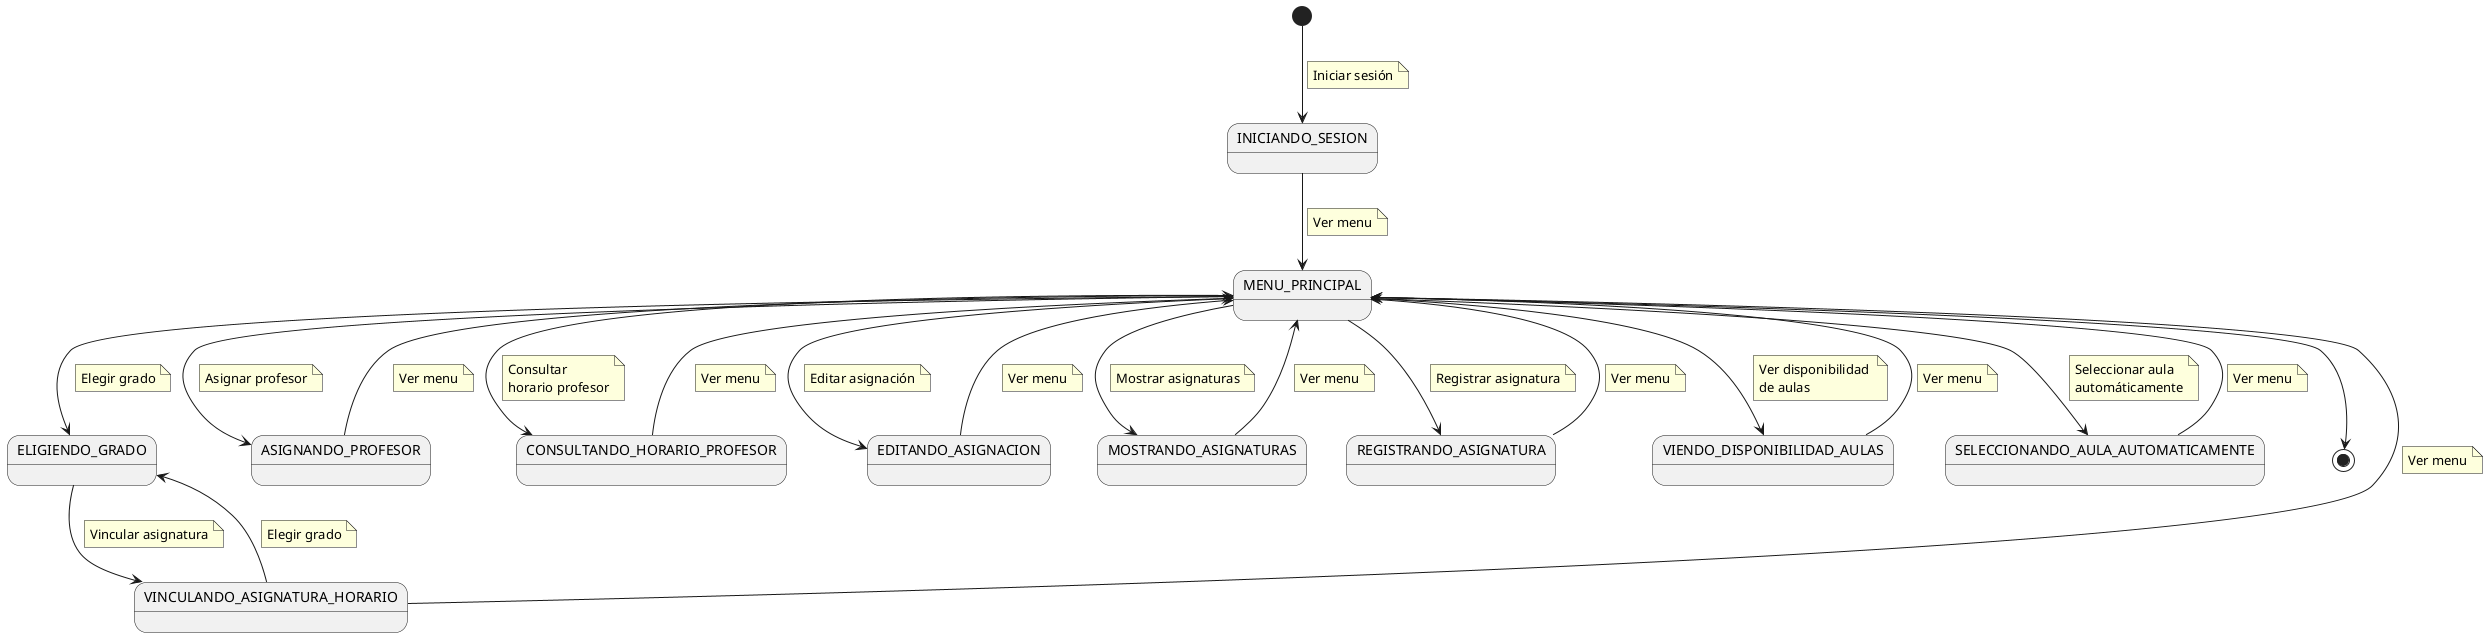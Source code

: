 @startuml
[*] --> INICIANDO_SESION
    note on link
        Iniciar sesión
    end note
INICIANDO_SESION --> MENU_PRINCIPAL
    note on link
        Ver menu
    end note
MENU_PRINCIPAL --> ELIGIENDO_GRADO
    note on link
        Elegir grado
    end note
ELIGIENDO_GRADO --> VINCULANDO_ASIGNATURA_HORARIO
    note on link
        Vincular asignatura
    end note
VINCULANDO_ASIGNATURA_HORARIO --> ELIGIENDO_GRADO
    note on link
        Elegir grado
    end note
VINCULANDO_ASIGNATURA_HORARIO --> MENU_PRINCIPAL
    note on link
        Ver menu
    end note
MENU_PRINCIPAL --> ASIGNANDO_PROFESOR
    note on link
        Asignar profesor
    end note
ASIGNANDO_PROFESOR --> MENU_PRINCIPAL
    note on link
        Ver menu
    end note

MENU_PRINCIPAL --> CONSULTANDO_HORARIO_PROFESOR
    note on link
        Consultar 
        horario profesor
    end note

CONSULTANDO_HORARIO_PROFESOR --> MENU_PRINCIPAL
    note on link
        Ver menu
    end note

MENU_PRINCIPAL --> EDITANDO_ASIGNACION
    note on link
        Editar asignación
    end note

EDITANDO_ASIGNACION --> MENU_PRINCIPAL
    note on link
        Ver menu
    end note
MENU_PRINCIPAL --> MOSTRANDO_ASIGNATURAS
    note on link
        Mostrar asignaturas
    end note

MOSTRANDO_ASIGNATURAS --> MENU_PRINCIPAL
    note on link
        Ver menu
    end note
MENU_PRINCIPAL --> REGISTRANDO_ASIGNATURA
    note on link
        Registrar asignatura
    end note

REGISTRANDO_ASIGNATURA --> MENU_PRINCIPAL
    note on link
        Ver menu
    end note

MENU_PRINCIPAL --> VIENDO_DISPONIBILIDAD_AULAS
    note on link
        Ver disponibilidad 
        de aulas
    end note

VIENDO_DISPONIBILIDAD_AULAS --> MENU_PRINCIPAL
    note on link
        Ver menu
    end note
MENU_PRINCIPAL --> SELECCIONANDO_AULA_AUTOMATICAMENTE
    note on link
        Seleccionar aula 
        automáticamente
    end note
SELECCIONANDO_AULA_AUTOMATICAMENTE --> MENU_PRINCIPAL
    note on link
        Ver menu
    end note
MENU_PRINCIPAL --> [*] 
@enduml